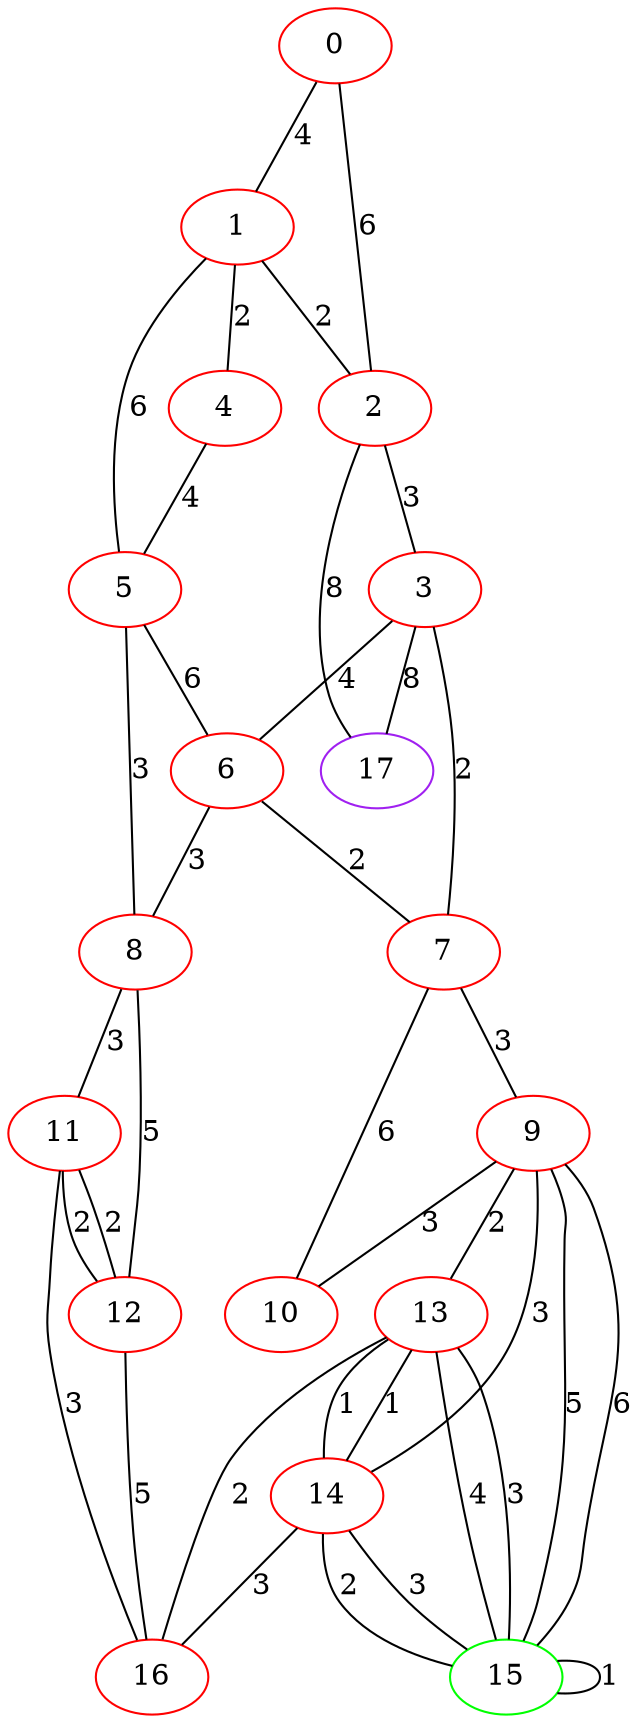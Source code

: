 graph "" {
0 [color=red, weight=1];
1 [color=red, weight=1];
2 [color=red, weight=1];
3 [color=red, weight=1];
4 [color=red, weight=1];
5 [color=red, weight=1];
6 [color=red, weight=1];
7 [color=red, weight=1];
8 [color=red, weight=1];
9 [color=red, weight=1];
10 [color=red, weight=1];
11 [color=red, weight=1];
12 [color=red, weight=1];
13 [color=red, weight=1];
14 [color=red, weight=1];
15 [color=green, weight=2];
16 [color=red, weight=1];
17 [color=purple, weight=4];
0 -- 1  [key=0, label=4];
0 -- 2  [key=0, label=6];
1 -- 2  [key=0, label=2];
1 -- 4  [key=0, label=2];
1 -- 5  [key=0, label=6];
2 -- 3  [key=0, label=3];
2 -- 17  [key=0, label=8];
3 -- 17  [key=0, label=8];
3 -- 6  [key=0, label=4];
3 -- 7  [key=0, label=2];
4 -- 5  [key=0, label=4];
5 -- 8  [key=0, label=3];
5 -- 6  [key=0, label=6];
6 -- 8  [key=0, label=3];
6 -- 7  [key=0, label=2];
7 -- 9  [key=0, label=3];
7 -- 10  [key=0, label=6];
8 -- 11  [key=0, label=3];
8 -- 12  [key=0, label=5];
9 -- 10  [key=0, label=3];
9 -- 15  [key=0, label=5];
9 -- 15  [key=1, label=6];
9 -- 13  [key=0, label=2];
9 -- 14  [key=0, label=3];
11 -- 16  [key=0, label=3];
11 -- 12  [key=0, label=2];
11 -- 12  [key=1, label=2];
12 -- 16  [key=0, label=5];
13 -- 16  [key=0, label=2];
13 -- 14  [key=0, label=1];
13 -- 14  [key=1, label=1];
13 -- 15  [key=0, label=3];
13 -- 15  [key=1, label=4];
14 -- 16  [key=0, label=3];
14 -- 15  [key=0, label=2];
14 -- 15  [key=1, label=3];
15 -- 15  [key=0, label=1];
}

